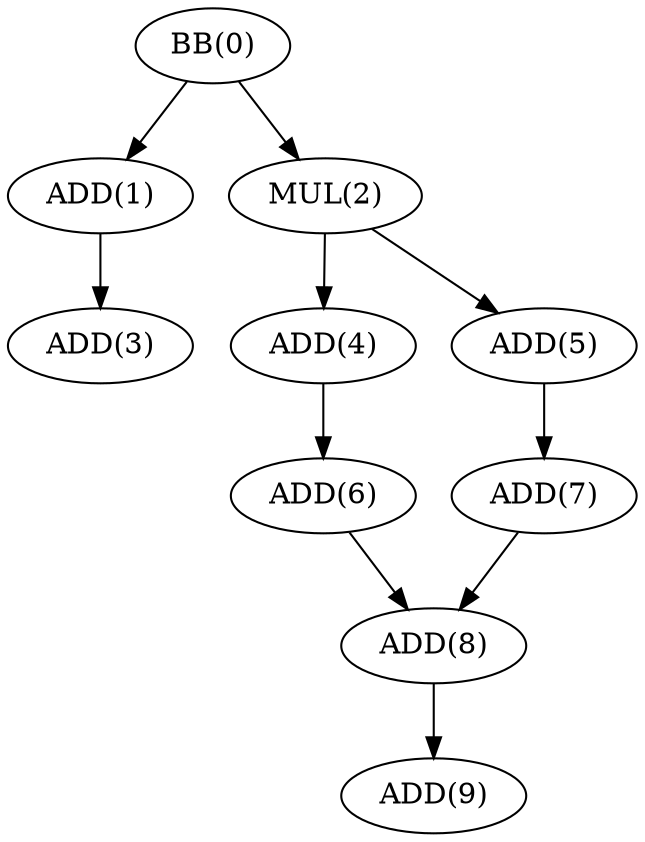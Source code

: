 digraph G {
    0 [label="BB(0)", opcode="BB", color=black,ir="my_.lr.ph"];
    1 [label="ADD(1)", opcode="ADD", color=black,ir="my_.lr.ph"];
    2 [label="MUL(2)", opcode="MUL", color=black,ir="my_.lr.ph"];
    3 [label="ADD(3)", opcode="ADD", color=black,ir="my_.lr.ph"];
    4 [label="ADD(4)", opcode="ADD", color=black,ir="my_.lr.ph"];
    5 [label="ADD(5)", opcode="ADD", color=black,ir="my_.lr.ph"];
    6 [label="ADD(6)", opcode="ADD", color=black,ir="my_.lr.ph"];
    7 [label="ADD(7)", opcode="ADD", color=black,ir="my_.lr.ph"];
    8 [label="ADD(8)", opcode="ADD", color=black,ir="my_.lr.ph"];
    9 [label="ADD(9)", opcode="ADD", color=black,ir="my_.lr.ph"];
    0->1;
    0->2;
    1->3;
    2->4;
    2->5;
    4->6;
    5->7;
    6->8;
    7->8;
    8->9;
}

